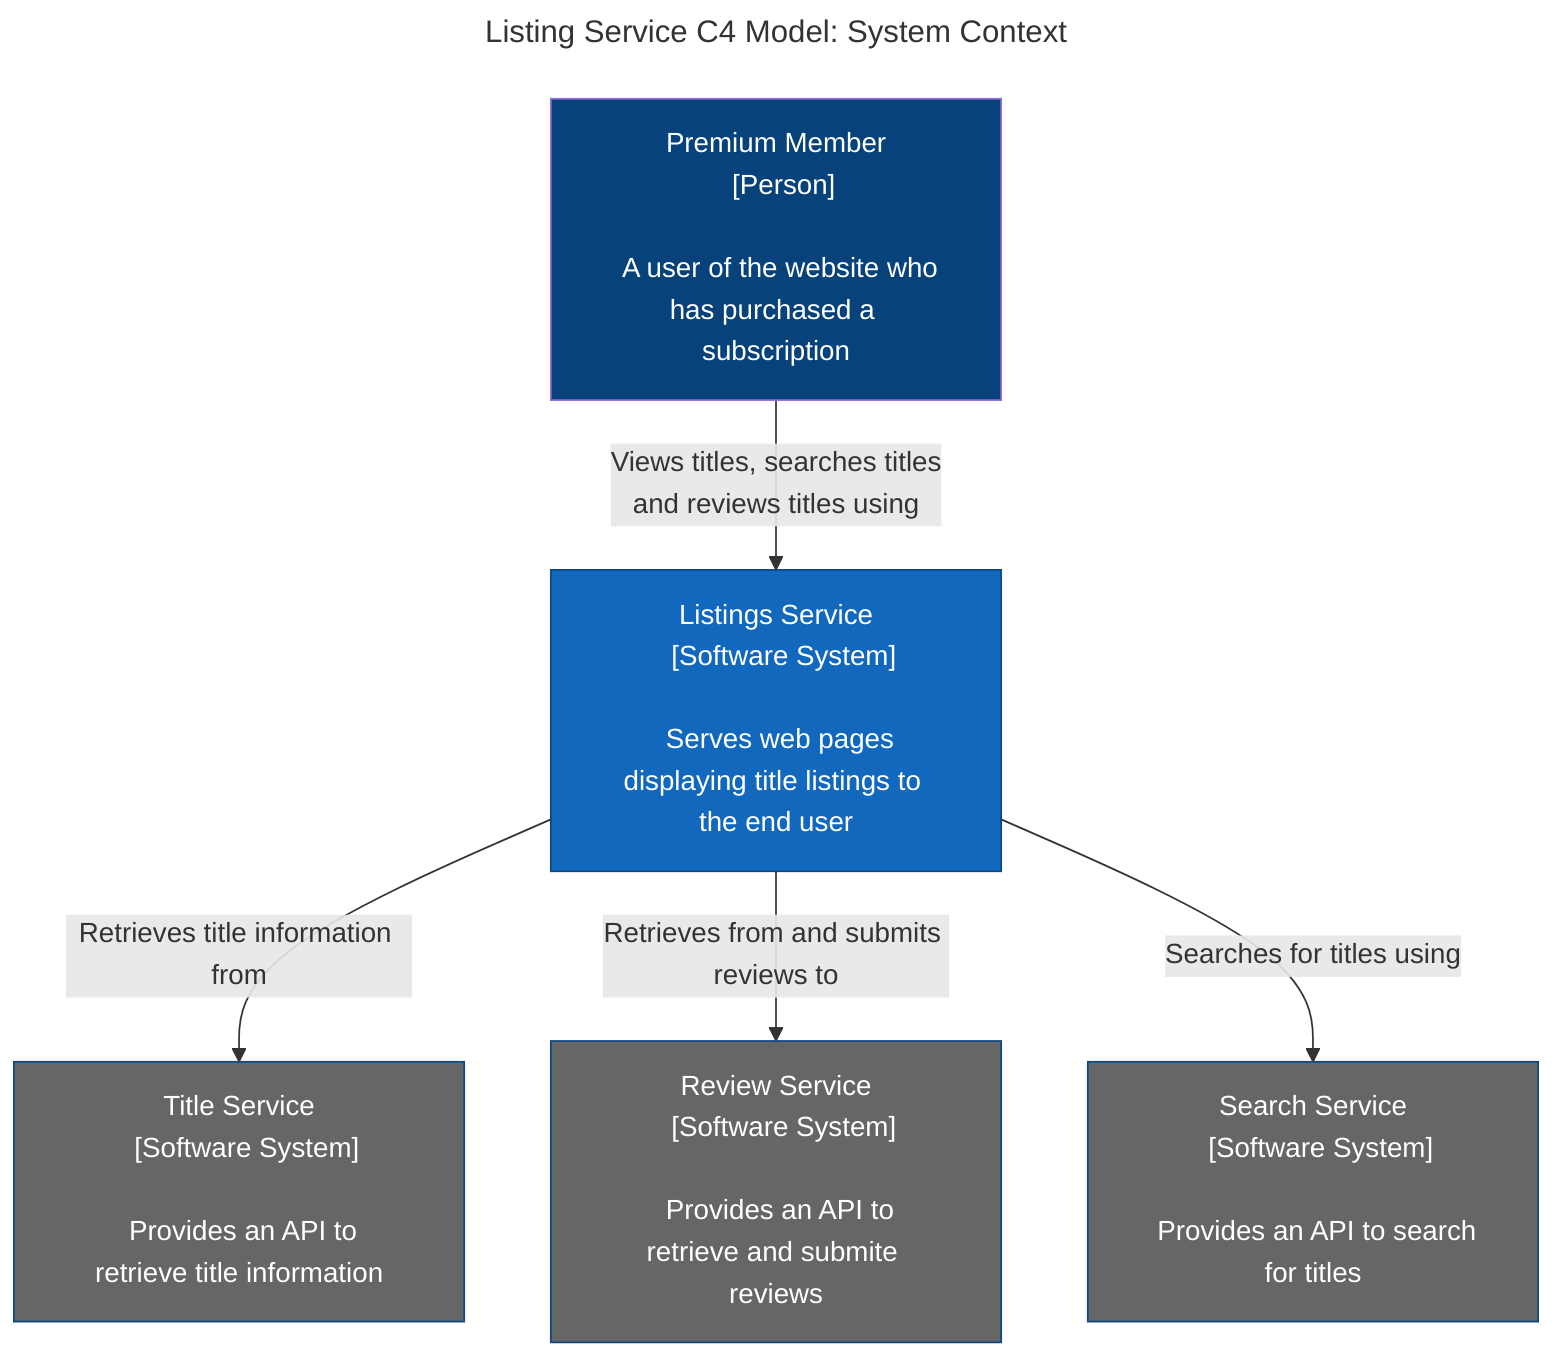 ---
title: "Listing Service C4 Model: System Context"
---
flowchart TD
  User["Premium Member
  [Person]

  A user of the website who has purchased a subscription"]

  LS["Listings Service
  [Software System]

  Serves web pages displaying title listings to the end user"]

  TS["Title Service
  [Software System]

  Provides an API to retrieve title information"]

  RS["Review Service
  [Software System]

  Provides an API to retrieve and submite reviews"]

  SS["Search Service
  [Software System]

  Provides an API to search for titles"]

User-- "Views titles, searches titles\nand reviews titles using" -->LS

LS-- "Retrieves title information from" --> TS
LS-- "Retrieves from and submits reviews to" -->RS
LS-- "Searches for titles using" -->SS

classDef focusSystem fill:#1168bd,stroke:#0b4884,color:#ffffff
classDef supportingSystem fill:#666,stroke:#0b4884,color:#ffffff
classDef person fill:#08427b,stroke:#52e56,color:#ffffff

class User person
class LS focusSystem
class TS,RS,SS supportingSystem